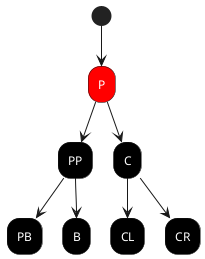 @startuml

skinparam activity{
FontName Impact
FontColor white
backgroundcolor black
}

(*) --> P#RED
P --> PP
PP --> PB#Black
PP --> B#BLACK
P --> C#Black
C --> CL
C --> CR
@enduml
